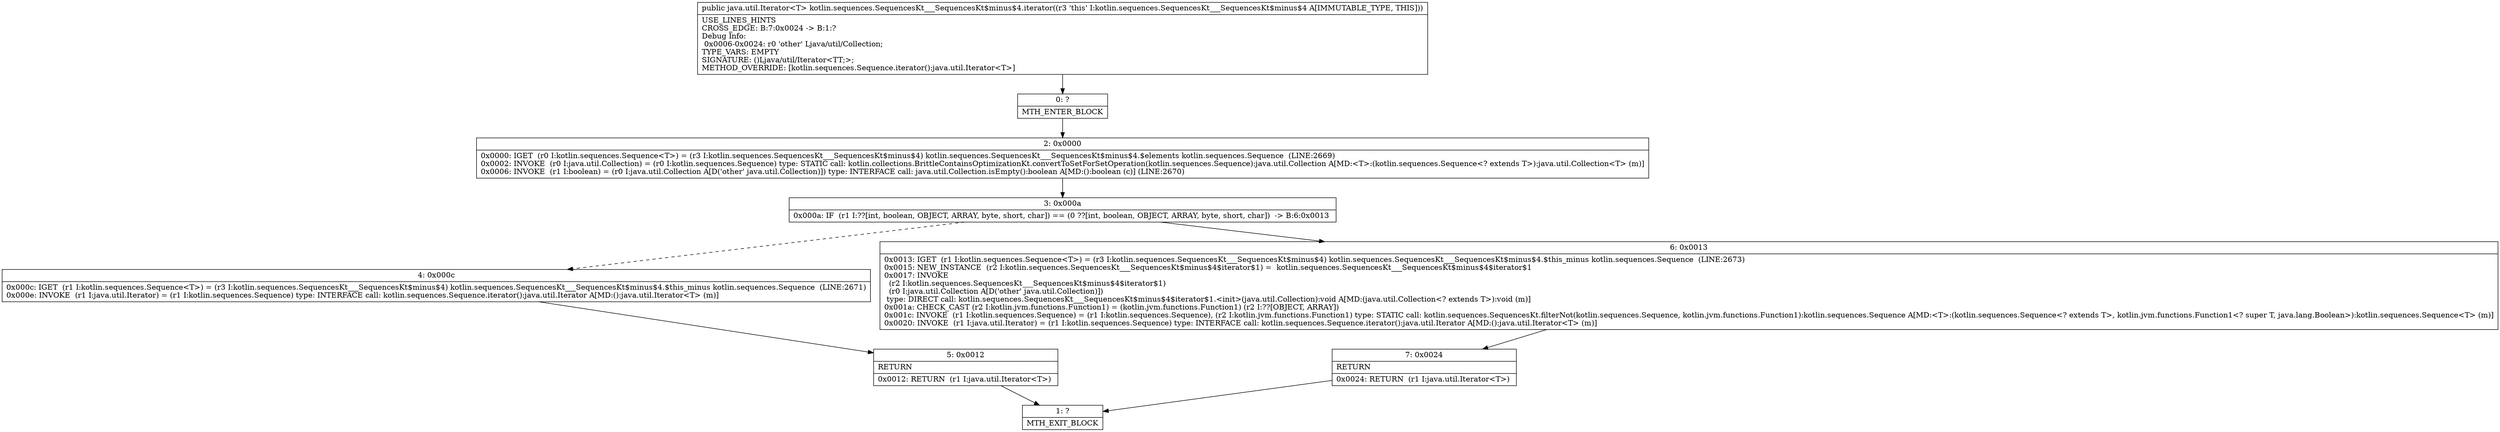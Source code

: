 digraph "CFG forkotlin.sequences.SequencesKt___SequencesKt$minus$4.iterator()Ljava\/util\/Iterator;" {
Node_0 [shape=record,label="{0\:\ ?|MTH_ENTER_BLOCK\l}"];
Node_2 [shape=record,label="{2\:\ 0x0000|0x0000: IGET  (r0 I:kotlin.sequences.Sequence\<T\>) = (r3 I:kotlin.sequences.SequencesKt___SequencesKt$minus$4) kotlin.sequences.SequencesKt___SequencesKt$minus$4.$elements kotlin.sequences.Sequence  (LINE:2669)\l0x0002: INVOKE  (r0 I:java.util.Collection) = (r0 I:kotlin.sequences.Sequence) type: STATIC call: kotlin.collections.BrittleContainsOptimizationKt.convertToSetForSetOperation(kotlin.sequences.Sequence):java.util.Collection A[MD:\<T\>:(kotlin.sequences.Sequence\<? extends T\>):java.util.Collection\<T\> (m)]\l0x0006: INVOKE  (r1 I:boolean) = (r0 I:java.util.Collection A[D('other' java.util.Collection)]) type: INTERFACE call: java.util.Collection.isEmpty():boolean A[MD:():boolean (c)] (LINE:2670)\l}"];
Node_3 [shape=record,label="{3\:\ 0x000a|0x000a: IF  (r1 I:??[int, boolean, OBJECT, ARRAY, byte, short, char]) == (0 ??[int, boolean, OBJECT, ARRAY, byte, short, char])  \-\> B:6:0x0013 \l}"];
Node_4 [shape=record,label="{4\:\ 0x000c|0x000c: IGET  (r1 I:kotlin.sequences.Sequence\<T\>) = (r3 I:kotlin.sequences.SequencesKt___SequencesKt$minus$4) kotlin.sequences.SequencesKt___SequencesKt$minus$4.$this_minus kotlin.sequences.Sequence  (LINE:2671)\l0x000e: INVOKE  (r1 I:java.util.Iterator) = (r1 I:kotlin.sequences.Sequence) type: INTERFACE call: kotlin.sequences.Sequence.iterator():java.util.Iterator A[MD:():java.util.Iterator\<T\> (m)]\l}"];
Node_5 [shape=record,label="{5\:\ 0x0012|RETURN\l|0x0012: RETURN  (r1 I:java.util.Iterator\<T\>) \l}"];
Node_1 [shape=record,label="{1\:\ ?|MTH_EXIT_BLOCK\l}"];
Node_6 [shape=record,label="{6\:\ 0x0013|0x0013: IGET  (r1 I:kotlin.sequences.Sequence\<T\>) = (r3 I:kotlin.sequences.SequencesKt___SequencesKt$minus$4) kotlin.sequences.SequencesKt___SequencesKt$minus$4.$this_minus kotlin.sequences.Sequence  (LINE:2673)\l0x0015: NEW_INSTANCE  (r2 I:kotlin.sequences.SequencesKt___SequencesKt$minus$4$iterator$1) =  kotlin.sequences.SequencesKt___SequencesKt$minus$4$iterator$1 \l0x0017: INVOKE  \l  (r2 I:kotlin.sequences.SequencesKt___SequencesKt$minus$4$iterator$1)\l  (r0 I:java.util.Collection A[D('other' java.util.Collection)])\l type: DIRECT call: kotlin.sequences.SequencesKt___SequencesKt$minus$4$iterator$1.\<init\>(java.util.Collection):void A[MD:(java.util.Collection\<? extends T\>):void (m)]\l0x001a: CHECK_CAST (r2 I:kotlin.jvm.functions.Function1) = (kotlin.jvm.functions.Function1) (r2 I:??[OBJECT, ARRAY]) \l0x001c: INVOKE  (r1 I:kotlin.sequences.Sequence) = (r1 I:kotlin.sequences.Sequence), (r2 I:kotlin.jvm.functions.Function1) type: STATIC call: kotlin.sequences.SequencesKt.filterNot(kotlin.sequences.Sequence, kotlin.jvm.functions.Function1):kotlin.sequences.Sequence A[MD:\<T\>:(kotlin.sequences.Sequence\<? extends T\>, kotlin.jvm.functions.Function1\<? super T, java.lang.Boolean\>):kotlin.sequences.Sequence\<T\> (m)]\l0x0020: INVOKE  (r1 I:java.util.Iterator) = (r1 I:kotlin.sequences.Sequence) type: INTERFACE call: kotlin.sequences.Sequence.iterator():java.util.Iterator A[MD:():java.util.Iterator\<T\> (m)]\l}"];
Node_7 [shape=record,label="{7\:\ 0x0024|RETURN\l|0x0024: RETURN  (r1 I:java.util.Iterator\<T\>) \l}"];
MethodNode[shape=record,label="{public java.util.Iterator\<T\> kotlin.sequences.SequencesKt___SequencesKt$minus$4.iterator((r3 'this' I:kotlin.sequences.SequencesKt___SequencesKt$minus$4 A[IMMUTABLE_TYPE, THIS]))  | USE_LINES_HINTS\lCROSS_EDGE: B:7:0x0024 \-\> B:1:?\lDebug Info:\l  0x0006\-0x0024: r0 'other' Ljava\/util\/Collection;\lTYPE_VARS: EMPTY\lSIGNATURE: ()Ljava\/util\/Iterator\<TT;\>;\lMETHOD_OVERRIDE: [kotlin.sequences.Sequence.iterator():java.util.Iterator\<T\>]\l}"];
MethodNode -> Node_0;Node_0 -> Node_2;
Node_2 -> Node_3;
Node_3 -> Node_4[style=dashed];
Node_3 -> Node_6;
Node_4 -> Node_5;
Node_5 -> Node_1;
Node_6 -> Node_7;
Node_7 -> Node_1;
}

